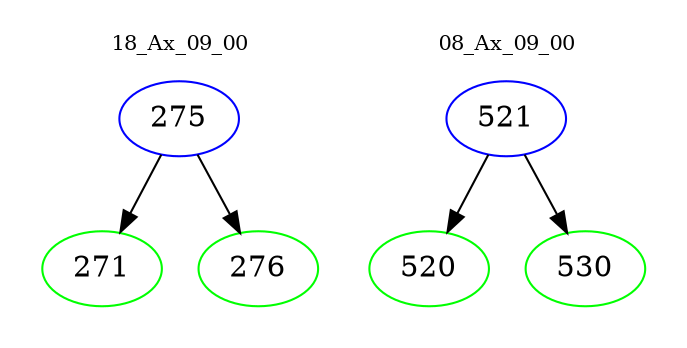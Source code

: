 digraph{
subgraph cluster_0 {
color = white
label = "18_Ax_09_00";
fontsize=10;
T0_275 [label="275", color="blue"]
T0_275 -> T0_271 [color="black"]
T0_271 [label="271", color="green"]
T0_275 -> T0_276 [color="black"]
T0_276 [label="276", color="green"]
}
subgraph cluster_1 {
color = white
label = "08_Ax_09_00";
fontsize=10;
T1_521 [label="521", color="blue"]
T1_521 -> T1_520 [color="black"]
T1_520 [label="520", color="green"]
T1_521 -> T1_530 [color="black"]
T1_530 [label="530", color="green"]
}
}
